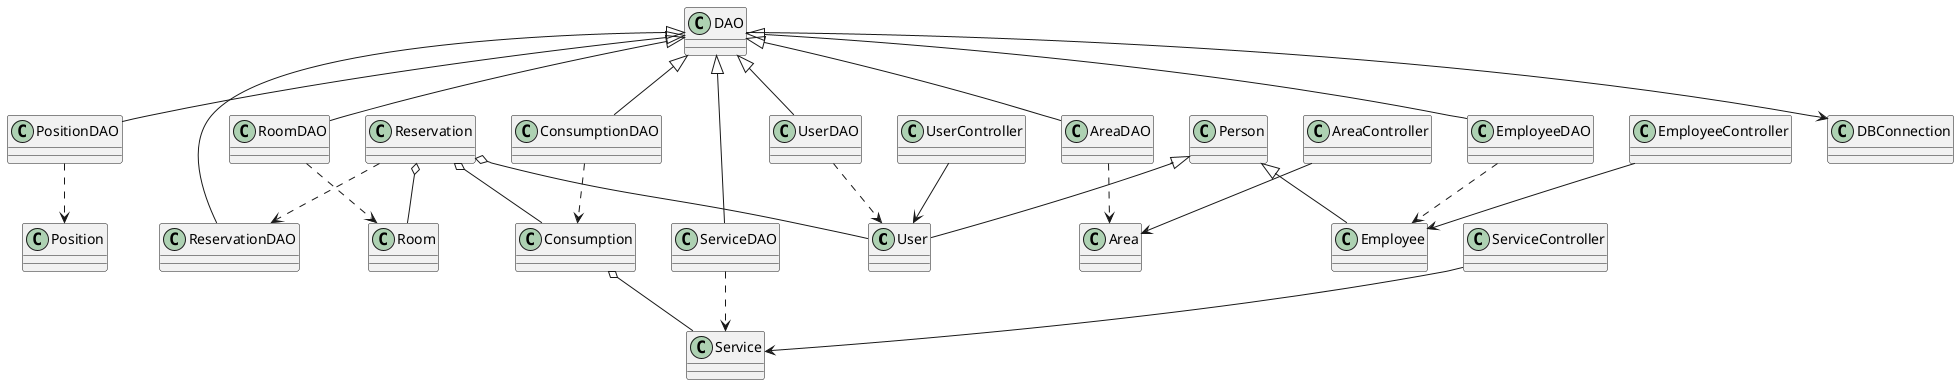 @startuml


' Defintion

' Models
class User
class Consumption
class Reservation
class Room
class Person
class Employee
class Service
class DBConnection
class Area
class Position

' DAOs
class DAO
class PositionDAO
class AreaDAO
class RoomDAO
class EmployeeDAO
class UserDAO
class ConsumptionDAO
class ReservationDAO
class ServiceDAO

' Controllers
class AreaController
class ServiceController
class UserController
class EmployeeController

' Relations

' Generalization
Person <|-- Employee
Person <|-- User
DAO <|-down- AreaDAO
DAO <|-down- PositionDAO
DAO <|-down- RoomDAO
DAO <|-down- EmployeeDAO
DAO <|-down- ServiceDAO
DAO <|-down- ReservationDAO
DAO <|-down- UserDAO
DAO <|-down- ConsumptionDAO

' Agregation
Reservation o-- User 
Reservation o-- Room
Reservation o-- Consumption
Consumption  o-- Service

' Dependency
ConsumptionDAO ..> Consumption
ServiceDAO ..> Service 
RoomDAO ..> Room
EmployeeDAO ..> Employee
UserDAO ..> User
Reservation ..> ReservationDAO 
AreaDAO ..> Area
PositionDAO ..> Position

' Association
DAO --> DBConnection
ServiceController --> Service
UserController --> User
AreaController --> Area 
EmployeeController --> Employee

@enduml
